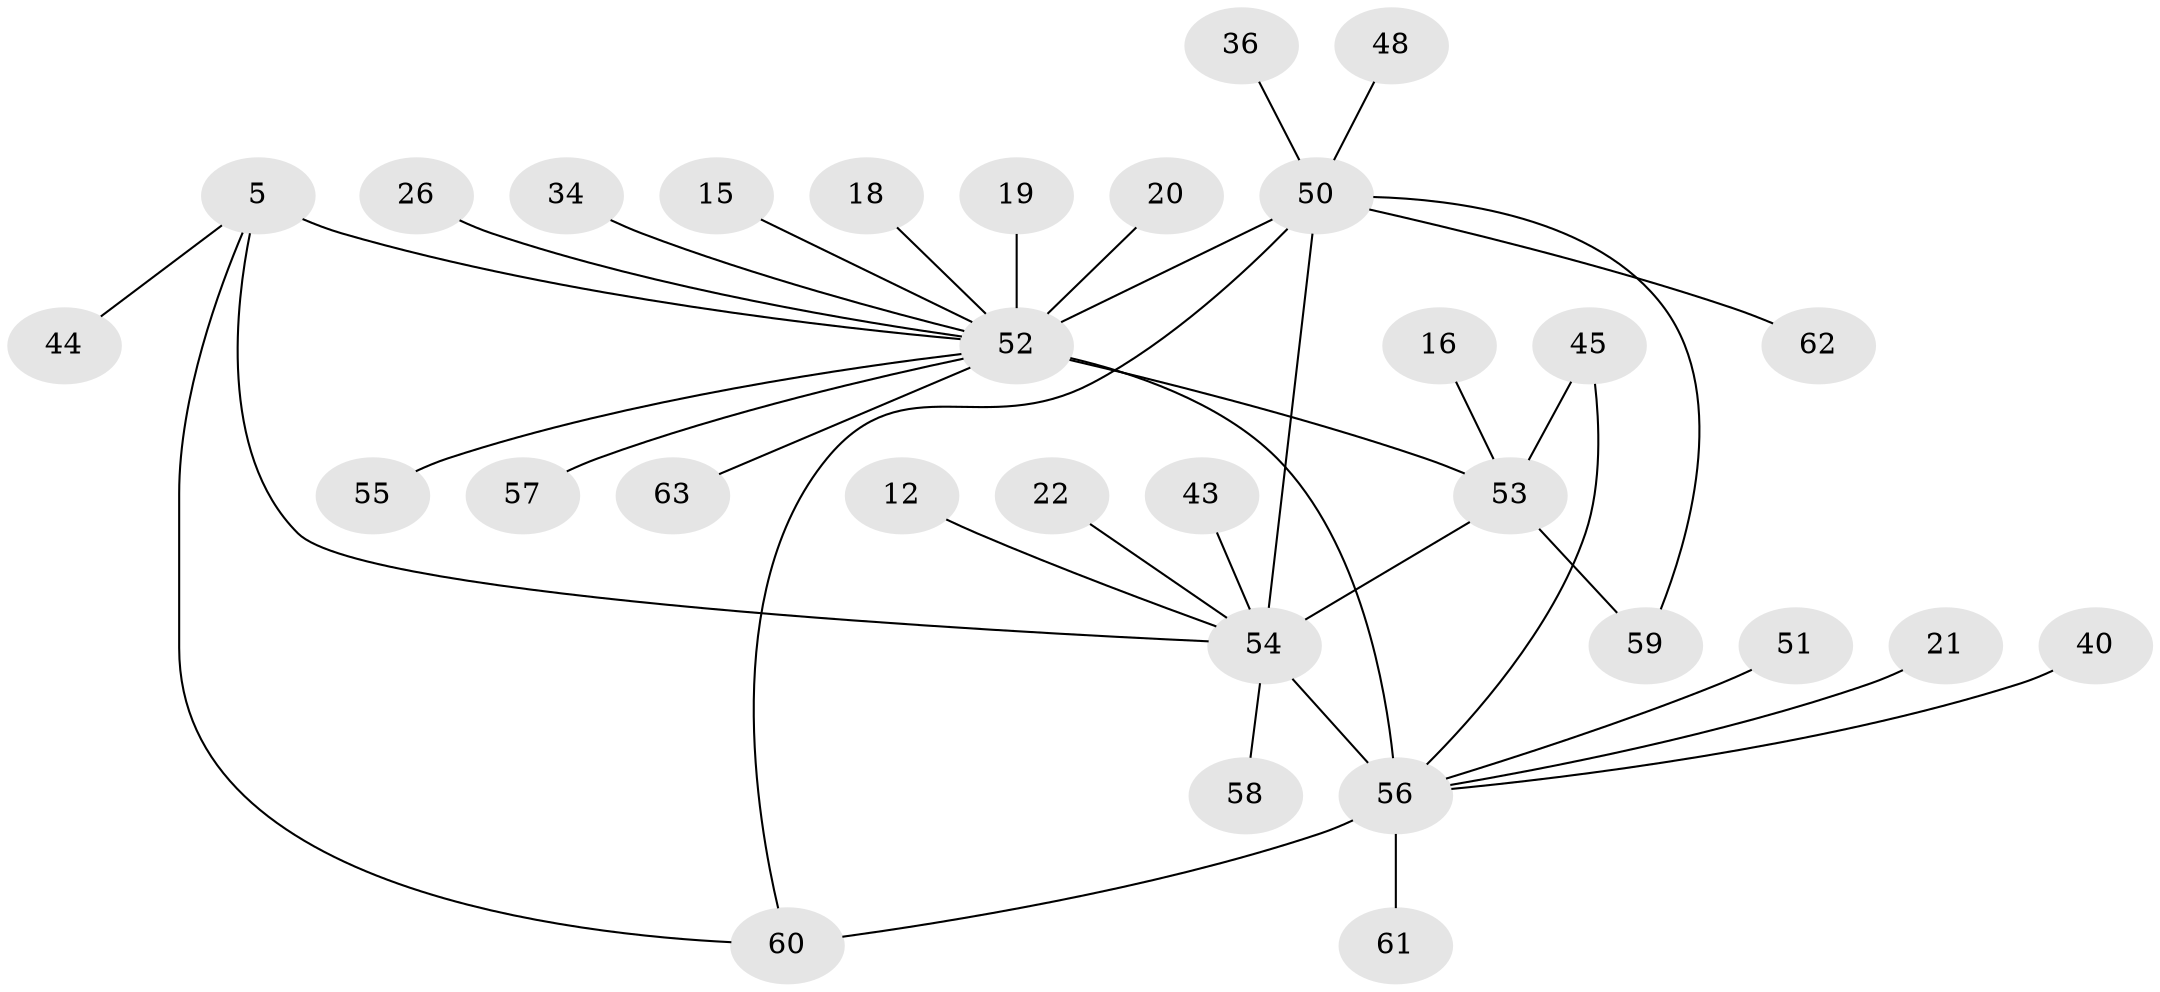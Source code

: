 // original degree distribution, {3: 0.12698412698412698, 8: 0.015873015873015872, 15: 0.015873015873015872, 2: 0.30158730158730157, 10: 0.015873015873015872, 5: 0.031746031746031744, 7: 0.031746031746031744, 4: 0.06349206349206349, 1: 0.36507936507936506, 18: 0.015873015873015872, 6: 0.015873015873015872}
// Generated by graph-tools (version 1.1) at 2025/48/03/09/25 04:48:26]
// undirected, 31 vertices, 37 edges
graph export_dot {
graph [start="1"]
  node [color=gray90,style=filled];
  5;
  12;
  15;
  16;
  18;
  19;
  20;
  21;
  22;
  26;
  34;
  36;
  40;
  43;
  44;
  45;
  48;
  50 [super="+42+39+49"];
  51;
  52 [super="+33+46"];
  53 [super="+37+38+41"];
  54 [super="+11+29+30"];
  55;
  56 [super="+28+47"];
  57;
  58;
  59;
  60 [super="+4"];
  61;
  62;
  63;
  5 -- 44;
  5 -- 60;
  5 -- 54 [weight=4];
  5 -- 52 [weight=2];
  12 -- 54;
  15 -- 52;
  16 -- 53;
  18 -- 52;
  19 -- 52;
  20 -- 52;
  21 -- 56;
  22 -- 54;
  26 -- 52;
  34 -- 52;
  36 -- 50;
  40 -- 56;
  43 -- 54;
  45 -- 56;
  45 -- 53;
  48 -- 50;
  50 -- 60;
  50 -- 52 [weight=4];
  50 -- 54 [weight=2];
  50 -- 59;
  50 -- 62;
  51 -- 56;
  52 -- 56 [weight=5];
  52 -- 53 [weight=2];
  52 -- 55;
  52 -- 57;
  52 -- 63;
  53 -- 54 [weight=2];
  53 -- 59;
  54 -- 58;
  54 -- 56 [weight=4];
  56 -- 61;
  56 -- 60;
}
